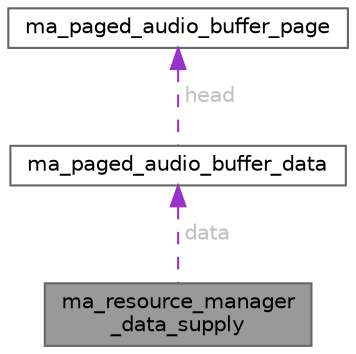 digraph "ma_resource_manager_data_supply"
{
 // LATEX_PDF_SIZE
  bgcolor="transparent";
  edge [fontname=Helvetica,fontsize=10,labelfontname=Helvetica,labelfontsize=10];
  node [fontname=Helvetica,fontsize=10,shape=box,height=0.2,width=0.4];
  Node1 [id="Node000001",label="ma_resource_manager\l_data_supply",height=0.2,width=0.4,color="gray40", fillcolor="grey60", style="filled", fontcolor="black",tooltip=" "];
  Node2 -> Node1 [id="edge3_Node000001_Node000002",dir="back",color="darkorchid3",style="dashed",tooltip=" ",label=" data",fontcolor="grey" ];
  Node2 [id="Node000002",label="ma_paged_audio_buffer_data",height=0.2,width=0.4,color="gray40", fillcolor="white", style="filled",URL="$structma__paged__audio__buffer__data.html",tooltip=" "];
  Node3 -> Node2 [id="edge4_Node000002_Node000003",dir="back",color="darkorchid3",style="dashed",tooltip=" ",label=" head",fontcolor="grey" ];
  Node3 [id="Node000003",label="ma_paged_audio_buffer_page",height=0.2,width=0.4,color="gray40", fillcolor="white", style="filled",URL="$structma__paged__audio__buffer__page.html",tooltip=" "];
}
